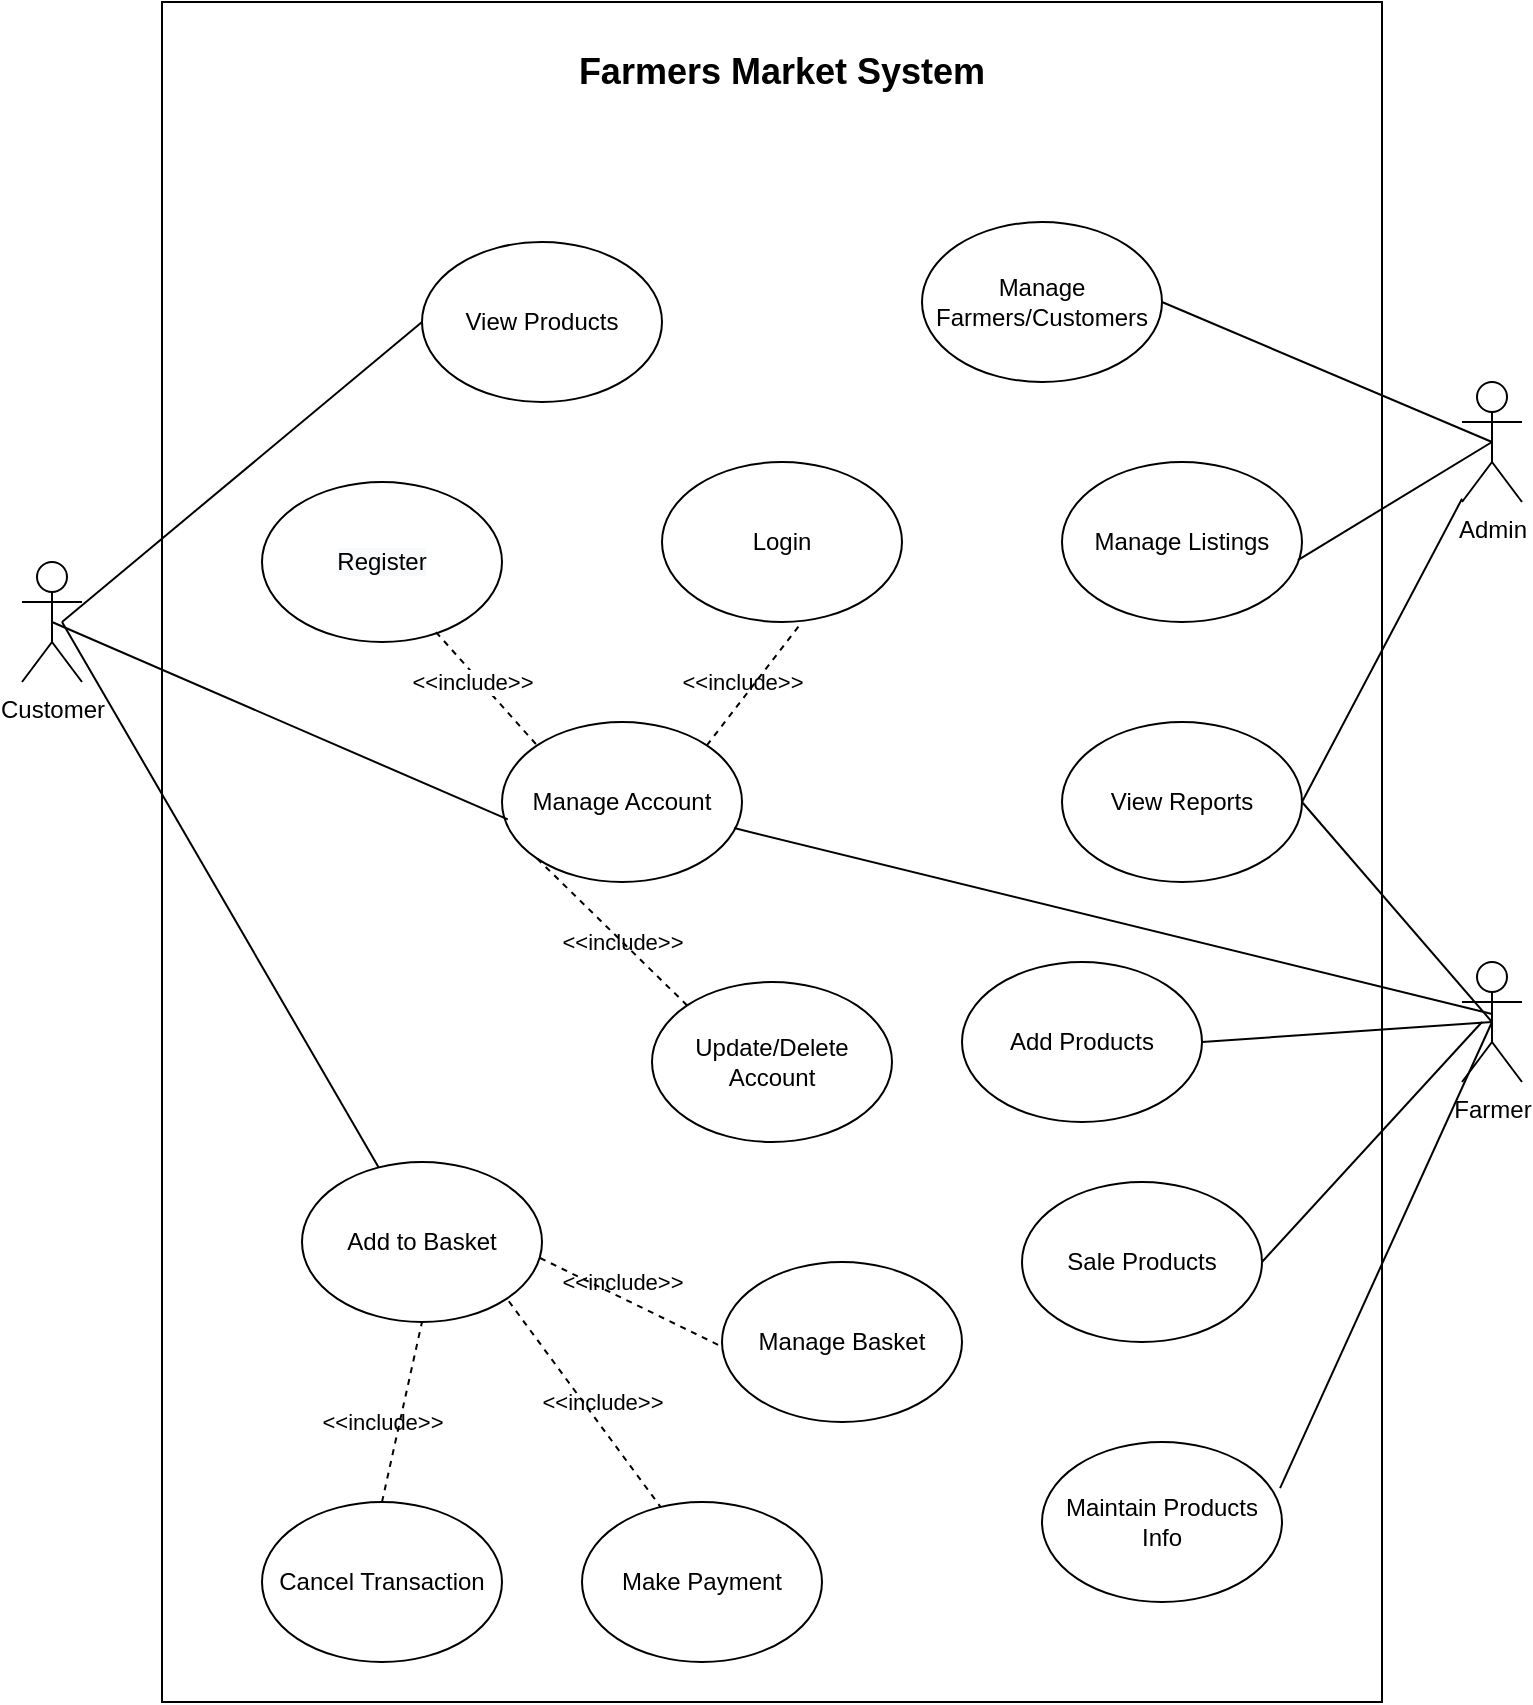<mxfile version="13.10.4" type="device"><diagram id="vzaHt5FNAtNpZIa8vp63" name="Page-1"><mxGraphModel dx="1662" dy="796" grid="1" gridSize="10" guides="1" tooltips="1" connect="1" arrows="1" fold="1" page="1" pageScale="1" pageWidth="850" pageHeight="1100" math="0" shadow="0"><root><mxCell id="0"/><mxCell id="1" parent="0"/><mxCell id="sfniZUsLYz2mxaZC_eZL-3" value="" style="rounded=0;whiteSpace=wrap;html=1;direction=south;" vertex="1" parent="1"><mxGeometry x="110" y="90" width="610" height="850" as="geometry"/></mxCell><mxCell id="sfniZUsLYz2mxaZC_eZL-4" value="Customer" style="shape=umlActor;verticalLabelPosition=bottom;verticalAlign=top;html=1;outlineConnect=0;" vertex="1" parent="1"><mxGeometry x="40" y="370" width="30" height="60" as="geometry"/></mxCell><mxCell id="sfniZUsLYz2mxaZC_eZL-5" value="Admin" style="shape=umlActor;verticalLabelPosition=bottom;verticalAlign=top;html=1;outlineConnect=0;" vertex="1" parent="1"><mxGeometry x="760" y="280" width="30" height="60" as="geometry"/></mxCell><mxCell id="sfniZUsLYz2mxaZC_eZL-8" value="&lt;h2&gt;Farmers Market System&lt;/h2&gt;" style="text;html=1;strokeColor=none;fillColor=none;align=center;verticalAlign=middle;whiteSpace=wrap;rounded=0;" vertex="1" parent="1"><mxGeometry x="310" y="100" width="220" height="50" as="geometry"/></mxCell><mxCell id="sfniZUsLYz2mxaZC_eZL-11" value="View Products" style="ellipse;whiteSpace=wrap;html=1;" vertex="1" parent="1"><mxGeometry x="240" y="210" width="120" height="80" as="geometry"/></mxCell><mxCell id="sfniZUsLYz2mxaZC_eZL-13" value="" style="endArrow=none;html=1;entryX=0;entryY=0.5;entryDx=0;entryDy=0;" edge="1" parent="1" target="sfniZUsLYz2mxaZC_eZL-11"><mxGeometry width="50" height="50" relative="1" as="geometry"><mxPoint x="60" y="400" as="sourcePoint"/><mxPoint x="120" y="360" as="targetPoint"/></mxGeometry></mxCell><mxCell id="sfniZUsLYz2mxaZC_eZL-14" value="Manage Account" style="ellipse;whiteSpace=wrap;html=1;" vertex="1" parent="1"><mxGeometry x="280" y="450" width="120" height="80" as="geometry"/></mxCell><mxCell id="sfniZUsLYz2mxaZC_eZL-15" value="" style="endArrow=none;html=1;entryX=0.024;entryY=0.609;entryDx=0;entryDy=0;entryPerimeter=0;exitX=0.5;exitY=0.5;exitDx=0;exitDy=0;exitPerimeter=0;" edge="1" parent="1" source="sfniZUsLYz2mxaZC_eZL-4" target="sfniZUsLYz2mxaZC_eZL-14"><mxGeometry width="50" height="50" relative="1" as="geometry"><mxPoint x="60" y="440" as="sourcePoint"/><mxPoint x="110" y="390" as="targetPoint"/></mxGeometry></mxCell><mxCell id="sfniZUsLYz2mxaZC_eZL-17" value="Login" style="ellipse;whiteSpace=wrap;html=1;" vertex="1" parent="1"><mxGeometry x="360" y="320" width="120" height="80" as="geometry"/></mxCell><mxCell id="sfniZUsLYz2mxaZC_eZL-18" value="Manage Listings" style="ellipse;whiteSpace=wrap;html=1;" vertex="1" parent="1"><mxGeometry x="560" y="320" width="120" height="80" as="geometry"/></mxCell><mxCell id="sfniZUsLYz2mxaZC_eZL-19" value="" style="endArrow=none;html=1;entryX=0.5;entryY=0.5;entryDx=0;entryDy=0;entryPerimeter=0;exitX=0.983;exitY=0.613;exitDx=0;exitDy=0;exitPerimeter=0;" edge="1" parent="1" source="sfniZUsLYz2mxaZC_eZL-18" target="sfniZUsLYz2mxaZC_eZL-5"><mxGeometry width="50" height="50" relative="1" as="geometry"><mxPoint x="670" y="280" as="sourcePoint"/><mxPoint x="720" y="230" as="targetPoint"/></mxGeometry></mxCell><mxCell id="sfniZUsLYz2mxaZC_eZL-20" value="Manage Farmers/Customers" style="ellipse;whiteSpace=wrap;html=1;" vertex="1" parent="1"><mxGeometry x="490" y="200" width="120" height="80" as="geometry"/></mxCell><mxCell id="sfniZUsLYz2mxaZC_eZL-21" value="" style="endArrow=none;html=1;entryX=0.5;entryY=0.5;entryDx=0;entryDy=0;entryPerimeter=0;exitX=1;exitY=0.5;exitDx=0;exitDy=0;" edge="1" parent="1" source="sfniZUsLYz2mxaZC_eZL-20" target="sfniZUsLYz2mxaZC_eZL-5"><mxGeometry width="50" height="50" relative="1" as="geometry"><mxPoint x="670" y="390" as="sourcePoint"/><mxPoint x="720" y="340" as="targetPoint"/></mxGeometry></mxCell><mxCell id="sfniZUsLYz2mxaZC_eZL-22" value="Farmer" style="shape=umlActor;verticalLabelPosition=bottom;verticalAlign=top;html=1;outlineConnect=0;" vertex="1" parent="1"><mxGeometry x="760" y="570" width="30" height="60" as="geometry"/></mxCell><mxCell id="sfniZUsLYz2mxaZC_eZL-23" value="View Reports" style="ellipse;whiteSpace=wrap;html=1;" vertex="1" parent="1"><mxGeometry x="560" y="450" width="120" height="80" as="geometry"/></mxCell><mxCell id="sfniZUsLYz2mxaZC_eZL-24" value="" style="endArrow=none;html=1;exitX=1;exitY=0.5;exitDx=0;exitDy=0;" edge="1" parent="1" source="sfniZUsLYz2mxaZC_eZL-23" target="sfniZUsLYz2mxaZC_eZL-5"><mxGeometry width="50" height="50" relative="1" as="geometry"><mxPoint x="690" y="490" as="sourcePoint"/><mxPoint x="740" y="440" as="targetPoint"/></mxGeometry></mxCell><mxCell id="sfniZUsLYz2mxaZC_eZL-25" value="" style="endArrow=none;html=1;entryX=0.5;entryY=0.5;entryDx=0;entryDy=0;entryPerimeter=0;exitX=1;exitY=0.5;exitDx=0;exitDy=0;" edge="1" parent="1" source="sfniZUsLYz2mxaZC_eZL-23" target="sfniZUsLYz2mxaZC_eZL-22"><mxGeometry width="50" height="50" relative="1" as="geometry"><mxPoint x="670" y="590" as="sourcePoint"/><mxPoint x="720" y="540" as="targetPoint"/></mxGeometry></mxCell><mxCell id="sfniZUsLYz2mxaZC_eZL-26" value="Add Products" style="ellipse;whiteSpace=wrap;html=1;" vertex="1" parent="1"><mxGeometry x="510" y="570" width="120" height="80" as="geometry"/></mxCell><mxCell id="sfniZUsLYz2mxaZC_eZL-27" value="&#10;&#10;&lt;span style=&quot;color: rgb(0, 0, 0); font-family: helvetica; font-size: 12px; font-style: normal; font-weight: 400; letter-spacing: normal; text-align: center; text-indent: 0px; text-transform: none; word-spacing: 0px; background-color: rgb(248, 249, 250); display: inline; float: none;&quot;&gt;Register&lt;/span&gt;&#10;&#10;" style="ellipse;whiteSpace=wrap;html=1;" vertex="1" parent="1"><mxGeometry x="160" y="330" width="120" height="80" as="geometry"/></mxCell><mxCell id="sfniZUsLYz2mxaZC_eZL-28" value="" style="endArrow=none;html=1;entryX=0.5;entryY=0.5;entryDx=0;entryDy=0;entryPerimeter=0;exitX=1;exitY=0.5;exitDx=0;exitDy=0;" edge="1" parent="1" source="sfniZUsLYz2mxaZC_eZL-26" target="sfniZUsLYz2mxaZC_eZL-22"><mxGeometry width="50" height="50" relative="1" as="geometry"><mxPoint x="680" y="790" as="sourcePoint"/><mxPoint x="730" y="740" as="targetPoint"/></mxGeometry></mxCell><mxCell id="sfniZUsLYz2mxaZC_eZL-29" value="Update/Delete Account" style="ellipse;whiteSpace=wrap;html=1;" vertex="1" parent="1"><mxGeometry x="355" y="580" width="120" height="80" as="geometry"/></mxCell><mxCell id="sfniZUsLYz2mxaZC_eZL-30" value="" style="endArrow=none;html=1;exitX=0.967;exitY=0.663;exitDx=0;exitDy=0;exitPerimeter=0;" edge="1" parent="1" source="sfniZUsLYz2mxaZC_eZL-14"><mxGeometry width="50" height="50" relative="1" as="geometry"><mxPoint x="360" y="790" as="sourcePoint"/><mxPoint x="775" y="596" as="targetPoint"/></mxGeometry></mxCell><mxCell id="sfniZUsLYz2mxaZC_eZL-31" value="" style="endArrow=none;dashed=1;html=1;exitX=0.725;exitY=0.938;exitDx=0;exitDy=0;exitPerimeter=0;entryX=0;entryY=0;entryDx=0;entryDy=0;" edge="1" parent="1" source="sfniZUsLYz2mxaZC_eZL-27" target="sfniZUsLYz2mxaZC_eZL-14"><mxGeometry width="50" height="50" relative="1" as="geometry"><mxPoint x="270" y="450" as="sourcePoint"/><mxPoint x="320" y="400" as="targetPoint"/></mxGeometry></mxCell><mxCell id="sfniZUsLYz2mxaZC_eZL-32" value="&amp;lt;&amp;lt;include&amp;gt;&amp;gt;" style="edgeLabel;html=1;align=center;verticalAlign=middle;resizable=0;points=[];" vertex="1" connectable="0" parent="sfniZUsLYz2mxaZC_eZL-31"><mxGeometry x="-0.391" y="3" relative="1" as="geometry"><mxPoint y="9.8" as="offset"/></mxGeometry></mxCell><mxCell id="sfniZUsLYz2mxaZC_eZL-33" value="&amp;lt;&amp;lt;include&amp;gt;&amp;gt;" style="edgeLabel;html=1;align=center;verticalAlign=middle;resizable=0;points=[];" vertex="1" connectable="0" parent="sfniZUsLYz2mxaZC_eZL-31"><mxGeometry x="-0.391" y="3" relative="1" as="geometry"><mxPoint x="135.45" y="9.8" as="offset"/></mxGeometry></mxCell><mxCell id="sfniZUsLYz2mxaZC_eZL-36" value="&amp;lt;&amp;lt;include&amp;gt;&amp;gt;" style="edgeLabel;html=1;align=center;verticalAlign=middle;resizable=0;points=[];" vertex="1" connectable="0" parent="sfniZUsLYz2mxaZC_eZL-31"><mxGeometry x="-0.391" y="3" relative="1" as="geometry"><mxPoint x="75.45" y="139.8" as="offset"/></mxGeometry></mxCell><mxCell id="sfniZUsLYz2mxaZC_eZL-45" value="&amp;lt;&amp;lt;include&amp;gt;&amp;gt;" style="edgeLabel;html=1;align=center;verticalAlign=middle;resizable=0;points=[];" vertex="1" connectable="0" parent="sfniZUsLYz2mxaZC_eZL-31"><mxGeometry x="-0.391" y="3" relative="1" as="geometry"><mxPoint x="75.45" y="309.8" as="offset"/></mxGeometry></mxCell><mxCell id="sfniZUsLYz2mxaZC_eZL-46" value="&amp;lt;&amp;lt;include&amp;gt;&amp;gt;" style="edgeLabel;html=1;align=center;verticalAlign=middle;resizable=0;points=[];" vertex="1" connectable="0" parent="sfniZUsLYz2mxaZC_eZL-31"><mxGeometry x="-0.391" y="3" relative="1" as="geometry"><mxPoint x="-44.55" y="379.8" as="offset"/></mxGeometry></mxCell><mxCell id="sfniZUsLYz2mxaZC_eZL-48" value="&amp;lt;&amp;lt;include&amp;gt;&amp;gt;" style="edgeLabel;html=1;align=center;verticalAlign=middle;resizable=0;points=[];" vertex="1" connectable="0" parent="sfniZUsLYz2mxaZC_eZL-31"><mxGeometry x="-0.391" y="3" relative="1" as="geometry"><mxPoint x="65.45" y="369.8" as="offset"/></mxGeometry></mxCell><mxCell id="sfniZUsLYz2mxaZC_eZL-34" value="" style="endArrow=none;dashed=1;html=1;exitX=1;exitY=0;exitDx=0;exitDy=0;" edge="1" parent="1" source="sfniZUsLYz2mxaZC_eZL-14"><mxGeometry width="50" height="50" relative="1" as="geometry"><mxPoint x="380" y="450" as="sourcePoint"/><mxPoint x="430" y="400" as="targetPoint"/></mxGeometry></mxCell><mxCell id="sfniZUsLYz2mxaZC_eZL-35" value="" style="endArrow=none;dashed=1;html=1;exitX=0;exitY=0;exitDx=0;exitDy=0;entryX=0;entryY=1;entryDx=0;entryDy=0;" edge="1" parent="1" source="sfniZUsLYz2mxaZC_eZL-29" target="sfniZUsLYz2mxaZC_eZL-14"><mxGeometry width="50" height="50" relative="1" as="geometry"><mxPoint x="260" y="580" as="sourcePoint"/><mxPoint x="310" y="530" as="targetPoint"/></mxGeometry></mxCell><mxCell id="sfniZUsLYz2mxaZC_eZL-38" value="Sale Products" style="ellipse;whiteSpace=wrap;html=1;" vertex="1" parent="1"><mxGeometry x="540" y="680" width="120" height="80" as="geometry"/></mxCell><mxCell id="sfniZUsLYz2mxaZC_eZL-39" value="" style="endArrow=none;html=1;exitX=1;exitY=0.5;exitDx=0;exitDy=0;" edge="1" parent="1" source="sfniZUsLYz2mxaZC_eZL-38"><mxGeometry width="50" height="50" relative="1" as="geometry"><mxPoint x="640" y="660" as="sourcePoint"/><mxPoint x="770" y="600" as="targetPoint"/></mxGeometry></mxCell><mxCell id="sfniZUsLYz2mxaZC_eZL-40" value="Add to Basket" style="ellipse;whiteSpace=wrap;html=1;" vertex="1" parent="1"><mxGeometry x="180" y="670" width="120" height="80" as="geometry"/></mxCell><mxCell id="sfniZUsLYz2mxaZC_eZL-41" value="" style="endArrow=none;html=1;" edge="1" parent="1" target="sfniZUsLYz2mxaZC_eZL-40"><mxGeometry width="50" height="50" relative="1" as="geometry"><mxPoint x="60" y="400" as="sourcePoint"/><mxPoint x="150" y="580" as="targetPoint"/></mxGeometry></mxCell><mxCell id="sfniZUsLYz2mxaZC_eZL-42" value="Cancel Transaction" style="ellipse;whiteSpace=wrap;html=1;" vertex="1" parent="1"><mxGeometry x="160" y="840" width="120" height="80" as="geometry"/></mxCell><mxCell id="sfniZUsLYz2mxaZC_eZL-43" value="" style="endArrow=none;dashed=1;html=1;entryX=0.5;entryY=1;entryDx=0;entryDy=0;exitX=0.5;exitY=0;exitDx=0;exitDy=0;" edge="1" parent="1" source="sfniZUsLYz2mxaZC_eZL-42" target="sfniZUsLYz2mxaZC_eZL-40"><mxGeometry width="50" height="50" relative="1" as="geometry"><mxPoint x="210" y="820" as="sourcePoint"/><mxPoint x="260" y="770" as="targetPoint"/></mxGeometry></mxCell><mxCell id="sfniZUsLYz2mxaZC_eZL-44" value="" style="endArrow=none;dashed=1;html=1;exitX=0;exitY=0;exitDx=0;exitDy=0;entryX=1;entryY=1;entryDx=0;entryDy=0;" edge="1" parent="1" target="sfniZUsLYz2mxaZC_eZL-40"><mxGeometry width="50" height="50" relative="1" as="geometry"><mxPoint x="360.004" y="843.436" as="sourcePoint"/><mxPoint x="285.004" y="770.004" as="targetPoint"/></mxGeometry></mxCell><mxCell id="sfniZUsLYz2mxaZC_eZL-47" value="Make Payment" style="ellipse;whiteSpace=wrap;html=1;" vertex="1" parent="1"><mxGeometry x="320" y="840" width="120" height="80" as="geometry"/></mxCell><mxCell id="sfniZUsLYz2mxaZC_eZL-49" value="Manage Basket" style="ellipse;whiteSpace=wrap;html=1;" vertex="1" parent="1"><mxGeometry x="390" y="720" width="120" height="80" as="geometry"/></mxCell><mxCell id="sfniZUsLYz2mxaZC_eZL-50" value="" style="endArrow=none;dashed=1;html=1;exitX=0.992;exitY=0.6;exitDx=0;exitDy=0;exitPerimeter=0;entryX=0.791;entryY=0.541;entryDx=0;entryDy=0;entryPerimeter=0;" edge="1" parent="1" source="sfniZUsLYz2mxaZC_eZL-40" target="sfniZUsLYz2mxaZC_eZL-3"><mxGeometry width="50" height="50" relative="1" as="geometry"><mxPoint x="310" y="740" as="sourcePoint"/><mxPoint x="360" y="690" as="targetPoint"/></mxGeometry></mxCell><mxCell id="sfniZUsLYz2mxaZC_eZL-51" value="Maintain Products Info" style="ellipse;whiteSpace=wrap;html=1;" vertex="1" parent="1"><mxGeometry x="550" y="810" width="120" height="80" as="geometry"/></mxCell><mxCell id="sfniZUsLYz2mxaZC_eZL-52" value="" style="endArrow=none;html=1;entryX=0.5;entryY=0.5;entryDx=0;entryDy=0;entryPerimeter=0;exitX=0.992;exitY=0.288;exitDx=0;exitDy=0;exitPerimeter=0;" edge="1" parent="1" source="sfniZUsLYz2mxaZC_eZL-51" target="sfniZUsLYz2mxaZC_eZL-22"><mxGeometry width="50" height="50" relative="1" as="geometry"><mxPoint x="660" y="840" as="sourcePoint"/><mxPoint x="710" y="790" as="targetPoint"/></mxGeometry></mxCell></root></mxGraphModel></diagram></mxfile>